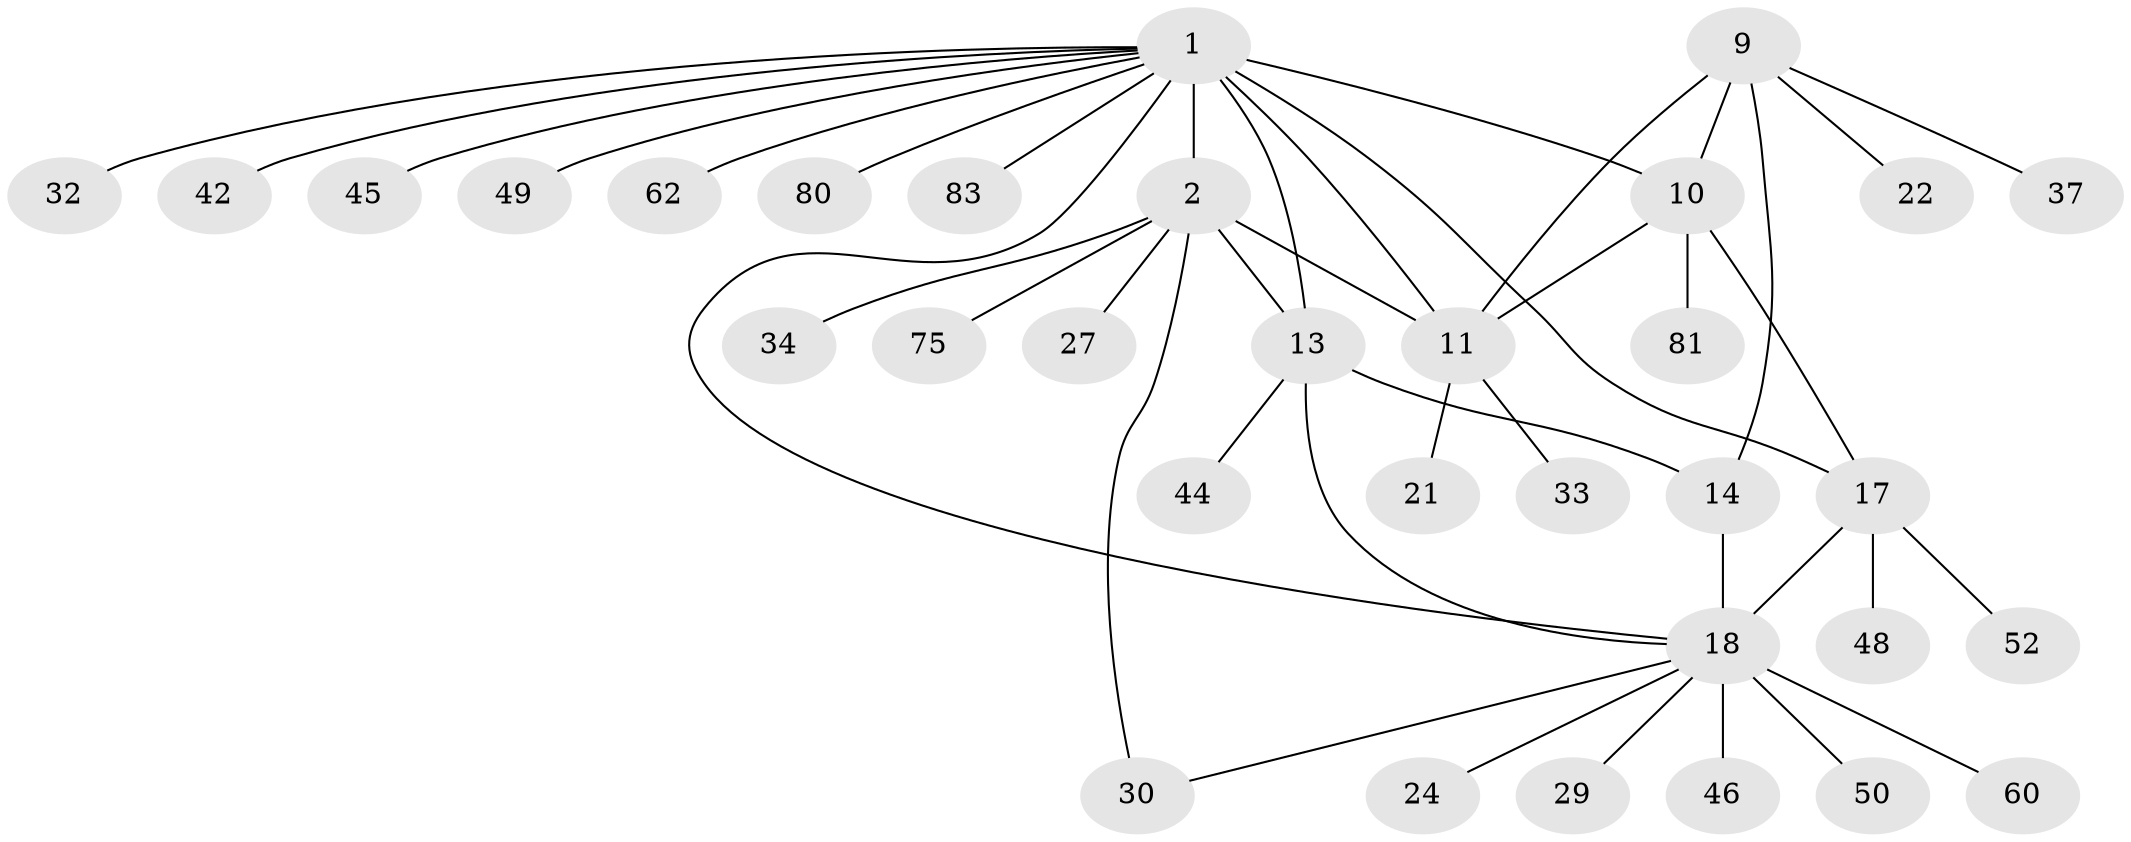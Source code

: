 // original degree distribution, {7: 0.047619047619047616, 5: 0.047619047619047616, 8: 0.011904761904761904, 6: 0.05952380952380952, 10: 0.011904761904761904, 9: 0.03571428571428571, 4: 0.011904761904761904, 11: 0.011904761904761904, 2: 0.19047619047619047, 1: 0.5595238095238095, 3: 0.011904761904761904}
// Generated by graph-tools (version 1.1) at 2025/19/03/04/25 18:19:32]
// undirected, 33 vertices, 42 edges
graph export_dot {
graph [start="1"]
  node [color=gray90,style=filled];
  1 [super="+69+74+3+5+23"];
  2 [super="+4+71"];
  9;
  10 [super="+43"];
  11 [super="+53+31+55+12"];
  13 [super="+15+61+16"];
  14 [super="+54"];
  17 [super="+68+58+20"];
  18 [super="+19"];
  21 [super="+57"];
  22 [super="+72"];
  24;
  27;
  29 [super="+77"];
  30;
  32 [super="+40"];
  33;
  34;
  37;
  42;
  44 [super="+51"];
  45;
  46 [super="+56"];
  48 [super="+59"];
  49;
  50;
  52;
  60;
  62;
  75;
  80;
  81;
  83;
  1 -- 2 [weight=4];
  1 -- 80;
  1 -- 49;
  1 -- 17;
  1 -- 13 [weight=3];
  1 -- 32;
  1 -- 42;
  1 -- 11;
  1 -- 10;
  1 -- 45;
  1 -- 18;
  1 -- 83;
  1 -- 62;
  2 -- 30;
  2 -- 34;
  2 -- 11;
  2 -- 27;
  2 -- 75;
  2 -- 13;
  9 -- 10;
  9 -- 11 [weight=2];
  9 -- 14;
  9 -- 22;
  9 -- 37;
  10 -- 11 [weight=2];
  10 -- 17;
  10 -- 81;
  11 -- 21;
  11 -- 33;
  13 -- 14 [weight=3];
  13 -- 18 [weight=2];
  13 -- 44;
  14 -- 18;
  17 -- 18 [weight=4];
  17 -- 48;
  17 -- 52;
  18 -- 29;
  18 -- 30;
  18 -- 46;
  18 -- 50;
  18 -- 24;
  18 -- 60;
}
